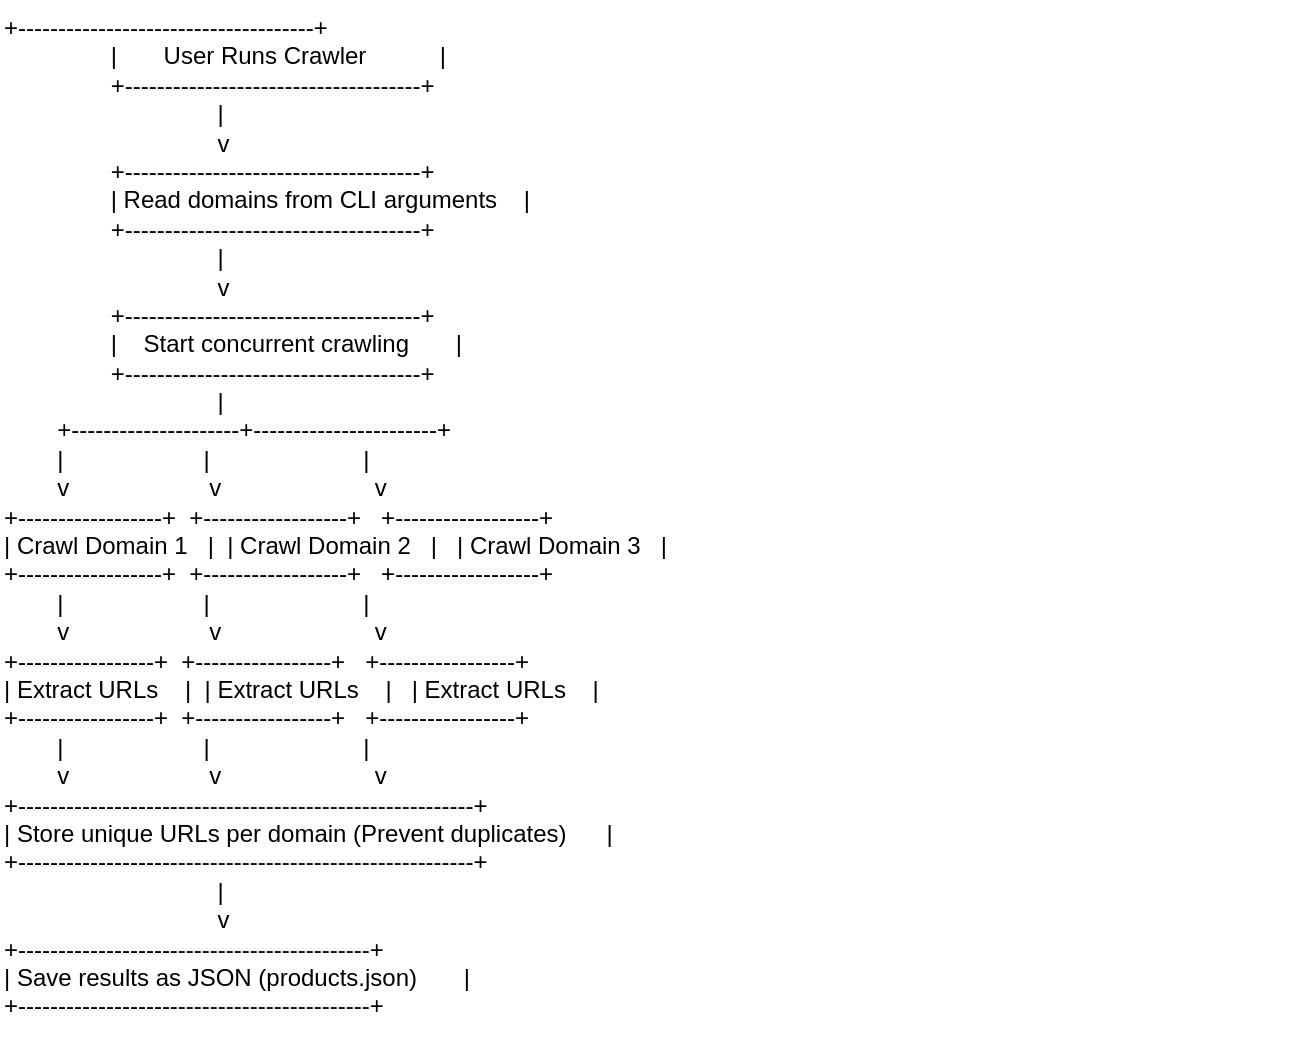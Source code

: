 <mxfile version="26.0.16">
  <diagram name="Page-1" id="y1VPcpp46RtRkmRhEWHq">
    <mxGraphModel dx="1050" dy="1665" grid="1" gridSize="10" guides="1" tooltips="1" connect="1" arrows="1" fold="1" page="1" pageScale="1" pageWidth="850" pageHeight="1100" math="0" shadow="0">
      <root>
        <mxCell id="0" />
        <mxCell id="1" parent="0" />
        <UserObject label="+-------------------------------------+&#xa;                |       User Runs Crawler           |&#xa;                +-------------------------------------+&#xa;                                |&#xa;                                v&#xa;                +-------------------------------------+&#xa;                | Read domains from CLI arguments    |&#xa;                +-------------------------------------+&#xa;                                |&#xa;                                v&#xa;                +-------------------------------------+&#xa;                |    Start concurrent crawling       |&#xa;                +-------------------------------------+&#xa;                                |&#xa;        +---------------------+-----------------------+&#xa;        |                     |                       |&#xa;        v                     v                       v&#xa;+------------------+  +------------------+   +------------------+&#xa;| Crawl Domain 1   |  | Crawl Domain 2   |   | Crawl Domain 3   |&#xa;+------------------+  +------------------+   +------------------+&#xa;        |                     |                       |&#xa;        v                     v                       v&#xa;+-----------------+  +-----------------+   +-----------------+&#xa;| Extract URLs    |  | Extract URLs    |   | Extract URLs    |&#xa;+-----------------+  +-----------------+   +-----------------+&#xa;        |                     |                       |&#xa;        v                     v                       v&#xa;+---------------------------------------------------------+&#xa;| Store unique URLs per domain (Prevent duplicates)      |&#xa;+---------------------------------------------------------+&#xa;                                |&#xa;                                v&#xa;+--------------------------------------------+&#xa;| Save results as JSON (products.json)       |&#xa;+--------------------------------------------+" link="+-------------------------------------+&#xa;                |       User Runs Crawler           |&#xa;                +-------------------------------------+&#xa;                                |&#xa;                                v&#xa;                +-------------------------------------+&#xa;                | Read domains from CLI arguments    |&#xa;                +-------------------------------------+&#xa;                                |&#xa;                                v&#xa;                +-------------------------------------+&#xa;                |    Start concurrent crawling       |&#xa;                +-------------------------------------+&#xa;                                |&#xa;        +---------------------+-----------------------+&#xa;        |                     |                       |&#xa;        v                     v                       v&#xa;+------------------+  +------------------+   +------------------+&#xa;| Crawl Domain 1   |  | Crawl Domain 2   |   | Crawl Domain 3   |&#xa;+------------------+  +------------------+   +------------------+&#xa;        |                     |                       |&#xa;        v                     v                       v&#xa;+-----------------+  +-----------------+   +-----------------+&#xa;| Extract URLs    |  | Extract URLs    |   | Extract URLs    |&#xa;+-----------------+  +-----------------+   +-----------------+&#xa;        |                     |                       |&#xa;        v                     v                       v&#xa;+---------------------------------------------------------+&#xa;| Store unique URLs per domain (Prevent duplicates)      |&#xa;+---------------------------------------------------------+&#xa;                                |&#xa;                                v&#xa;+--------------------------------------------+&#xa;| Save results as JSON (products.json)       |&#xa;+--------------------------------------------+" id="a_0bkQVGOjIdM8ddbx58-12">
          <mxCell style="text;whiteSpace=wrap;" vertex="1" parent="1">
            <mxGeometry x="180" y="-370" width="650" height="530" as="geometry" />
          </mxCell>
        </UserObject>
      </root>
    </mxGraphModel>
  </diagram>
</mxfile>
